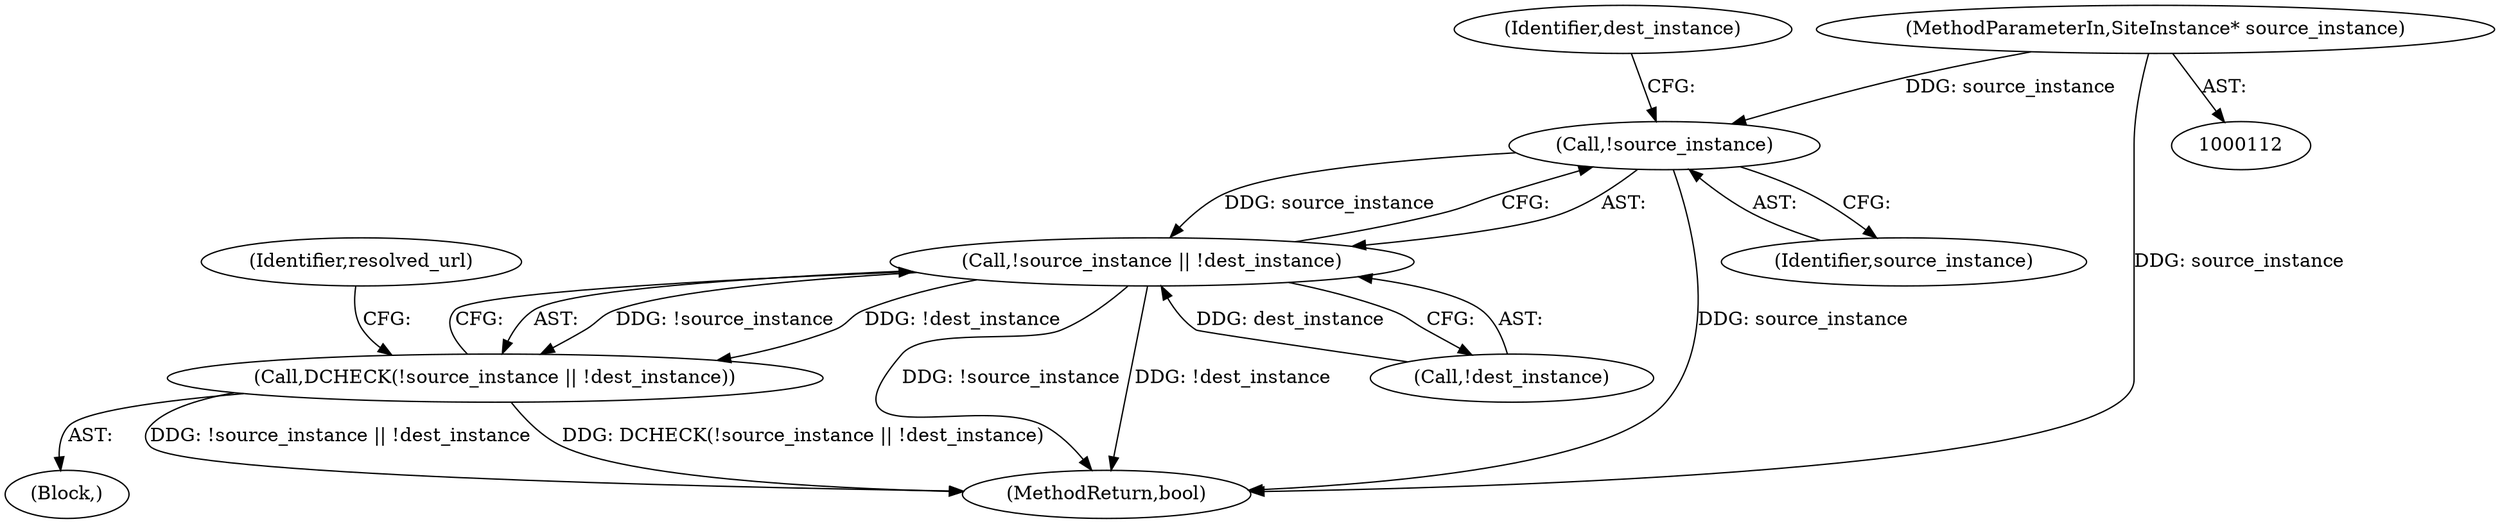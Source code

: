 digraph "0_Chrome_0bb3f5c715eb66bb5c1fb05fd81d902ca57f33ca_0@pointer" {
"1000119" [label="(Call,!source_instance)"];
"1000114" [label="(MethodParameterIn,SiteInstance* source_instance)"];
"1000118" [label="(Call,!source_instance || !dest_instance)"];
"1000117" [label="(Call,DCHECK(!source_instance || !dest_instance))"];
"1000125" [label="(Identifier,resolved_url)"];
"1000118" [label="(Call,!source_instance || !dest_instance)"];
"1000117" [label="(Call,DCHECK(!source_instance || !dest_instance))"];
"1000116" [label="(Block,)"];
"1000172" [label="(MethodReturn,bool)"];
"1000119" [label="(Call,!source_instance)"];
"1000120" [label="(Identifier,source_instance)"];
"1000121" [label="(Call,!dest_instance)"];
"1000122" [label="(Identifier,dest_instance)"];
"1000114" [label="(MethodParameterIn,SiteInstance* source_instance)"];
"1000119" -> "1000118"  [label="AST: "];
"1000119" -> "1000120"  [label="CFG: "];
"1000120" -> "1000119"  [label="AST: "];
"1000122" -> "1000119"  [label="CFG: "];
"1000118" -> "1000119"  [label="CFG: "];
"1000119" -> "1000172"  [label="DDG: source_instance"];
"1000119" -> "1000118"  [label="DDG: source_instance"];
"1000114" -> "1000119"  [label="DDG: source_instance"];
"1000114" -> "1000112"  [label="AST: "];
"1000114" -> "1000172"  [label="DDG: source_instance"];
"1000118" -> "1000117"  [label="AST: "];
"1000118" -> "1000121"  [label="CFG: "];
"1000121" -> "1000118"  [label="AST: "];
"1000117" -> "1000118"  [label="CFG: "];
"1000118" -> "1000172"  [label="DDG: !source_instance"];
"1000118" -> "1000172"  [label="DDG: !dest_instance"];
"1000118" -> "1000117"  [label="DDG: !source_instance"];
"1000118" -> "1000117"  [label="DDG: !dest_instance"];
"1000121" -> "1000118"  [label="DDG: dest_instance"];
"1000117" -> "1000116"  [label="AST: "];
"1000125" -> "1000117"  [label="CFG: "];
"1000117" -> "1000172"  [label="DDG: !source_instance || !dest_instance"];
"1000117" -> "1000172"  [label="DDG: DCHECK(!source_instance || !dest_instance)"];
}
